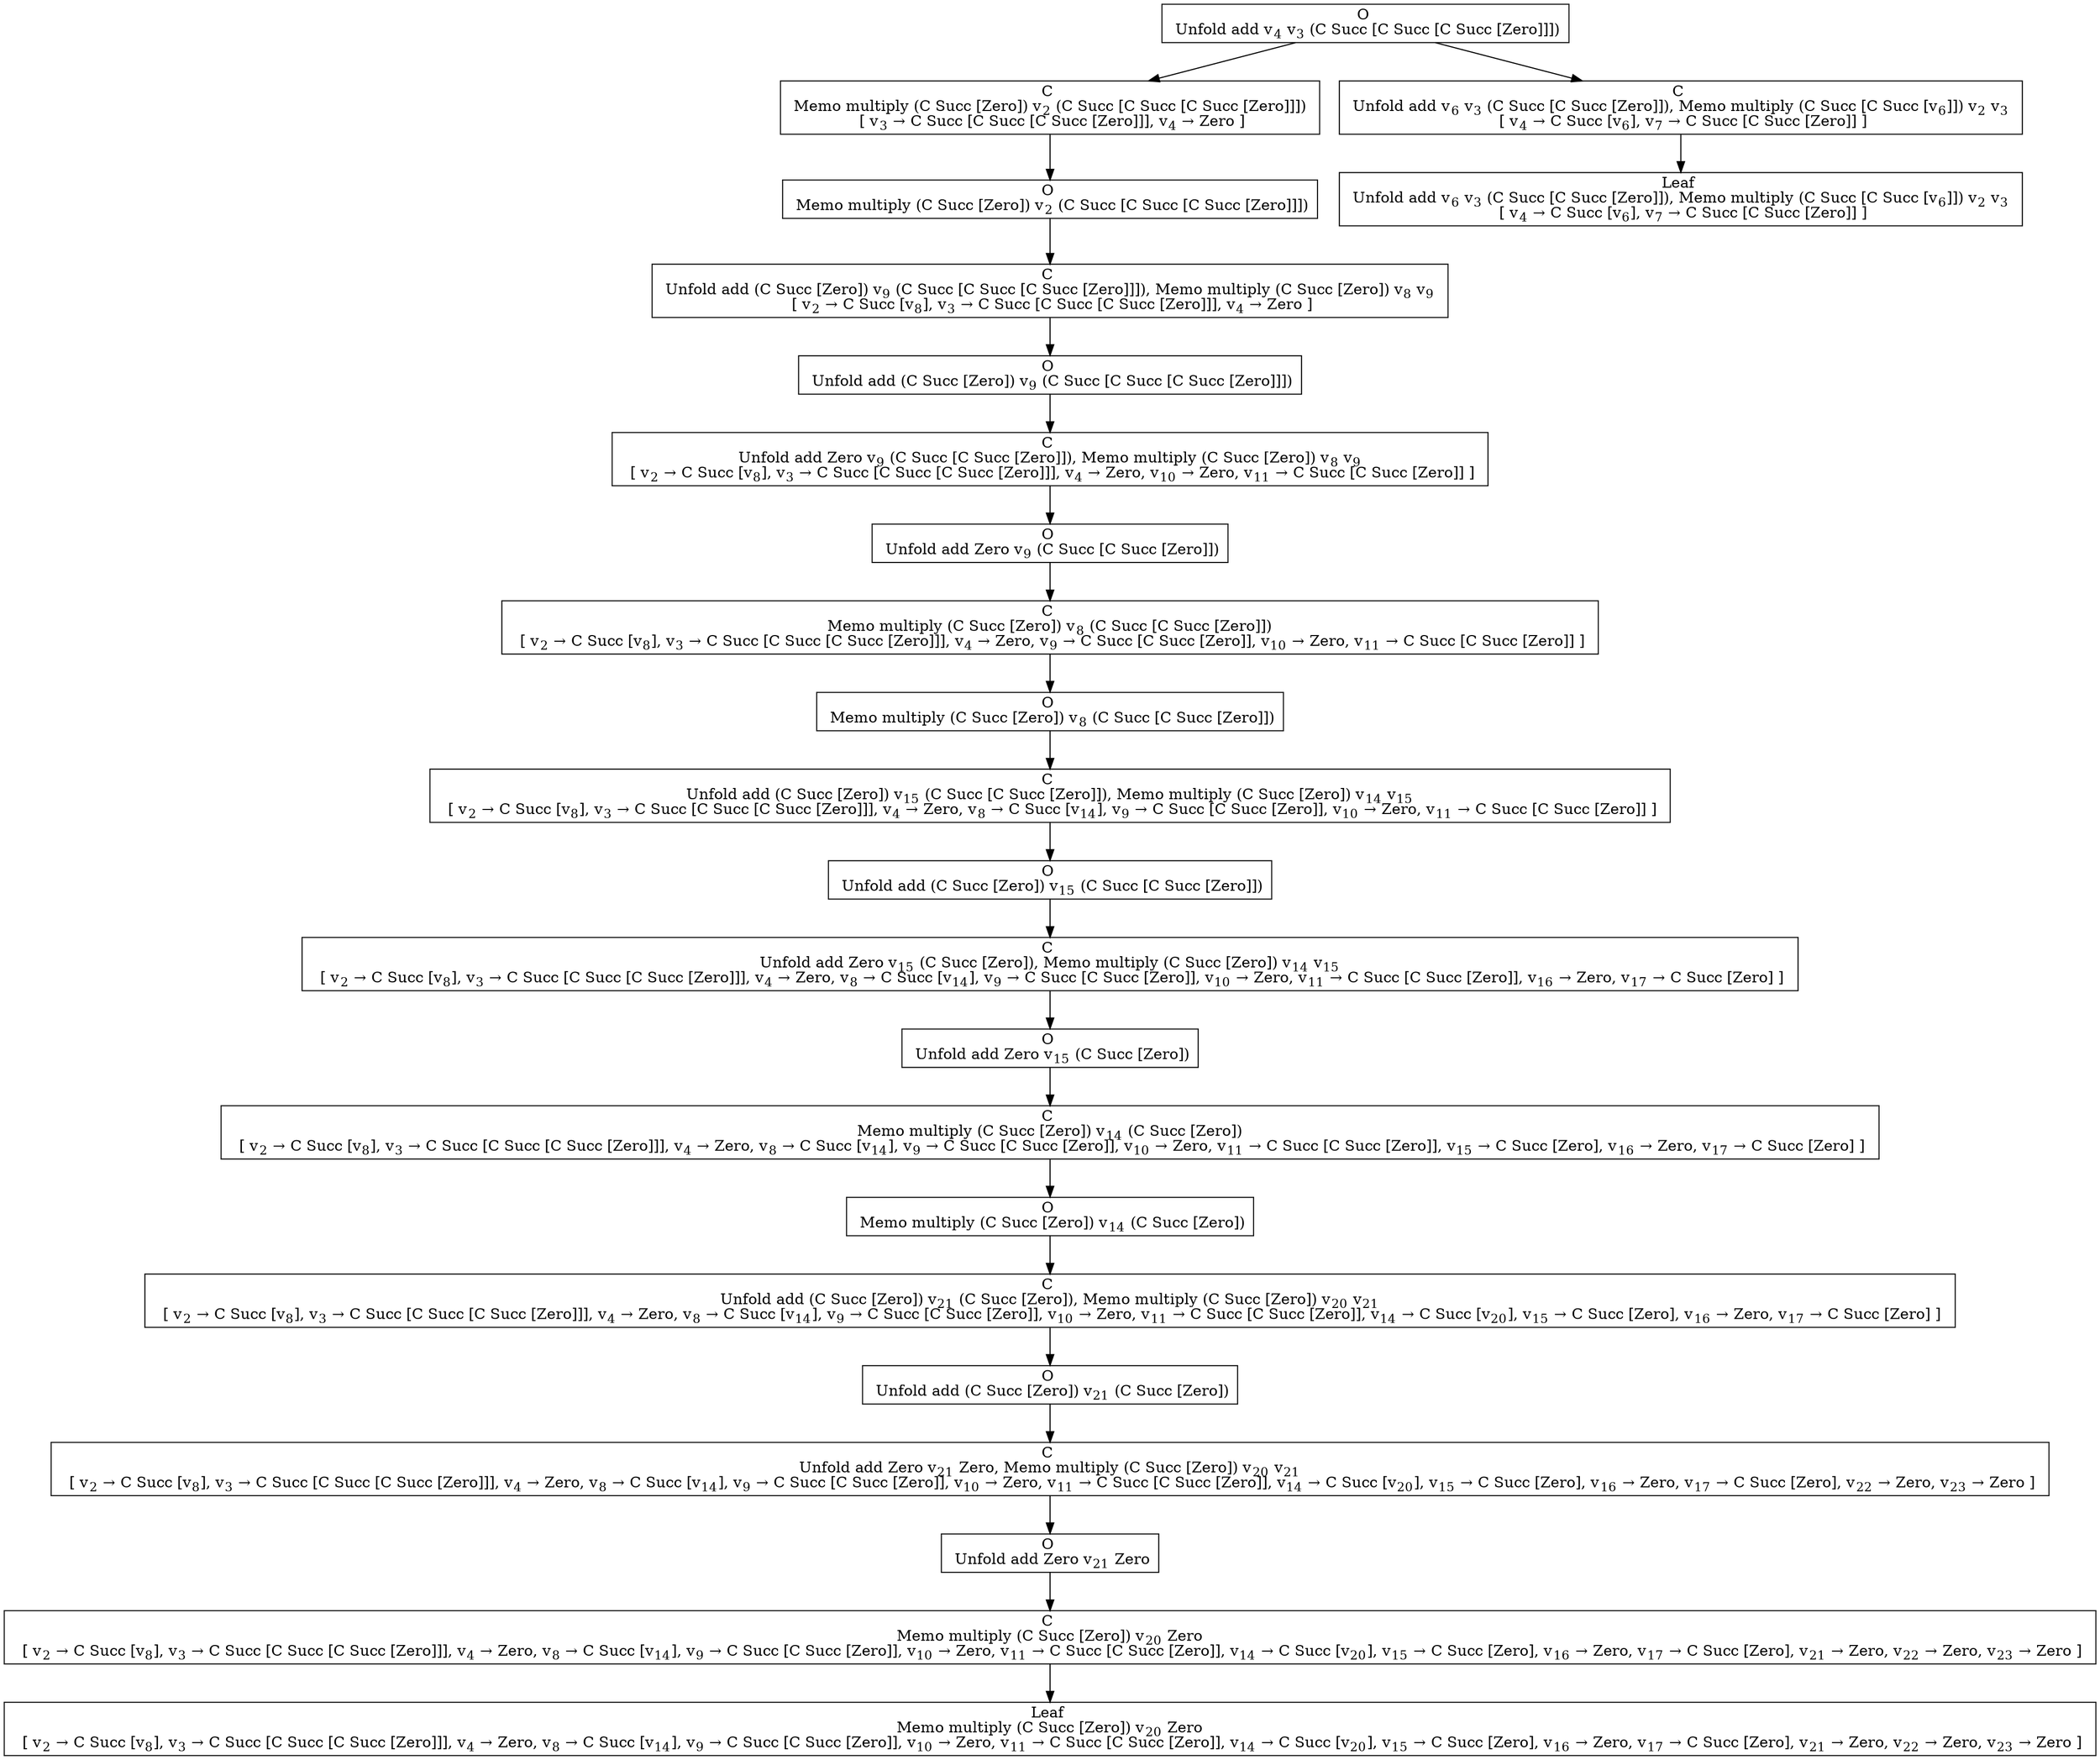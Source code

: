 digraph {
    graph [rankdir=TB
          ,bgcolor=transparent];
    node [shape=box
         ,fillcolor=white
         ,style=filled];
    0 [label=<O <BR/> Unfold add v<SUB>4</SUB> v<SUB>3</SUB> (C Succ [C Succ [C Succ [Zero]]])>];
    1 [label=<C <BR/> Memo multiply (C Succ [Zero]) v<SUB>2</SUB> (C Succ [C Succ [C Succ [Zero]]]) <BR/>  [ v<SUB>3</SUB> &rarr; C Succ [C Succ [C Succ [Zero]]], v<SUB>4</SUB> &rarr; Zero ] >];
    2 [label=<C <BR/> Unfold add v<SUB>6</SUB> v<SUB>3</SUB> (C Succ [C Succ [Zero]]), Memo multiply (C Succ [C Succ [v<SUB>6</SUB>]]) v<SUB>2</SUB> v<SUB>3</SUB> <BR/>  [ v<SUB>4</SUB> &rarr; C Succ [v<SUB>6</SUB>], v<SUB>7</SUB> &rarr; C Succ [C Succ [Zero]] ] >];
    3 [label=<O <BR/> Memo multiply (C Succ [Zero]) v<SUB>2</SUB> (C Succ [C Succ [C Succ [Zero]]])>];
    4 [label=<C <BR/> Unfold add (C Succ [Zero]) v<SUB>9</SUB> (C Succ [C Succ [C Succ [Zero]]]), Memo multiply (C Succ [Zero]) v<SUB>8</SUB> v<SUB>9</SUB> <BR/>  [ v<SUB>2</SUB> &rarr; C Succ [v<SUB>8</SUB>], v<SUB>3</SUB> &rarr; C Succ [C Succ [C Succ [Zero]]], v<SUB>4</SUB> &rarr; Zero ] >];
    5 [label=<O <BR/> Unfold add (C Succ [Zero]) v<SUB>9</SUB> (C Succ [C Succ [C Succ [Zero]]])>];
    6 [label=<C <BR/> Unfold add Zero v<SUB>9</SUB> (C Succ [C Succ [Zero]]), Memo multiply (C Succ [Zero]) v<SUB>8</SUB> v<SUB>9</SUB> <BR/>  [ v<SUB>2</SUB> &rarr; C Succ [v<SUB>8</SUB>], v<SUB>3</SUB> &rarr; C Succ [C Succ [C Succ [Zero]]], v<SUB>4</SUB> &rarr; Zero, v<SUB>10</SUB> &rarr; Zero, v<SUB>11</SUB> &rarr; C Succ [C Succ [Zero]] ] >];
    7 [label=<O <BR/> Unfold add Zero v<SUB>9</SUB> (C Succ [C Succ [Zero]])>];
    8 [label=<C <BR/> Memo multiply (C Succ [Zero]) v<SUB>8</SUB> (C Succ [C Succ [Zero]]) <BR/>  [ v<SUB>2</SUB> &rarr; C Succ [v<SUB>8</SUB>], v<SUB>3</SUB> &rarr; C Succ [C Succ [C Succ [Zero]]], v<SUB>4</SUB> &rarr; Zero, v<SUB>9</SUB> &rarr; C Succ [C Succ [Zero]], v<SUB>10</SUB> &rarr; Zero, v<SUB>11</SUB> &rarr; C Succ [C Succ [Zero]] ] >];
    9 [label=<O <BR/> Memo multiply (C Succ [Zero]) v<SUB>8</SUB> (C Succ [C Succ [Zero]])>];
    10 [label=<C <BR/> Unfold add (C Succ [Zero]) v<SUB>15</SUB> (C Succ [C Succ [Zero]]), Memo multiply (C Succ [Zero]) v<SUB>14</SUB> v<SUB>15</SUB> <BR/>  [ v<SUB>2</SUB> &rarr; C Succ [v<SUB>8</SUB>], v<SUB>3</SUB> &rarr; C Succ [C Succ [C Succ [Zero]]], v<SUB>4</SUB> &rarr; Zero, v<SUB>8</SUB> &rarr; C Succ [v<SUB>14</SUB>], v<SUB>9</SUB> &rarr; C Succ [C Succ [Zero]], v<SUB>10</SUB> &rarr; Zero, v<SUB>11</SUB> &rarr; C Succ [C Succ [Zero]] ] >];
    11 [label=<O <BR/> Unfold add (C Succ [Zero]) v<SUB>15</SUB> (C Succ [C Succ [Zero]])>];
    12 [label=<C <BR/> Unfold add Zero v<SUB>15</SUB> (C Succ [Zero]), Memo multiply (C Succ [Zero]) v<SUB>14</SUB> v<SUB>15</SUB> <BR/>  [ v<SUB>2</SUB> &rarr; C Succ [v<SUB>8</SUB>], v<SUB>3</SUB> &rarr; C Succ [C Succ [C Succ [Zero]]], v<SUB>4</SUB> &rarr; Zero, v<SUB>8</SUB> &rarr; C Succ [v<SUB>14</SUB>], v<SUB>9</SUB> &rarr; C Succ [C Succ [Zero]], v<SUB>10</SUB> &rarr; Zero, v<SUB>11</SUB> &rarr; C Succ [C Succ [Zero]], v<SUB>16</SUB> &rarr; Zero, v<SUB>17</SUB> &rarr; C Succ [Zero] ] >];
    13 [label=<O <BR/> Unfold add Zero v<SUB>15</SUB> (C Succ [Zero])>];
    14 [label=<C <BR/> Memo multiply (C Succ [Zero]) v<SUB>14</SUB> (C Succ [Zero]) <BR/>  [ v<SUB>2</SUB> &rarr; C Succ [v<SUB>8</SUB>], v<SUB>3</SUB> &rarr; C Succ [C Succ [C Succ [Zero]]], v<SUB>4</SUB> &rarr; Zero, v<SUB>8</SUB> &rarr; C Succ [v<SUB>14</SUB>], v<SUB>9</SUB> &rarr; C Succ [C Succ [Zero]], v<SUB>10</SUB> &rarr; Zero, v<SUB>11</SUB> &rarr; C Succ [C Succ [Zero]], v<SUB>15</SUB> &rarr; C Succ [Zero], v<SUB>16</SUB> &rarr; Zero, v<SUB>17</SUB> &rarr; C Succ [Zero] ] >];
    15 [label=<O <BR/> Memo multiply (C Succ [Zero]) v<SUB>14</SUB> (C Succ [Zero])>];
    16 [label=<C <BR/> Unfold add (C Succ [Zero]) v<SUB>21</SUB> (C Succ [Zero]), Memo multiply (C Succ [Zero]) v<SUB>20</SUB> v<SUB>21</SUB> <BR/>  [ v<SUB>2</SUB> &rarr; C Succ [v<SUB>8</SUB>], v<SUB>3</SUB> &rarr; C Succ [C Succ [C Succ [Zero]]], v<SUB>4</SUB> &rarr; Zero, v<SUB>8</SUB> &rarr; C Succ [v<SUB>14</SUB>], v<SUB>9</SUB> &rarr; C Succ [C Succ [Zero]], v<SUB>10</SUB> &rarr; Zero, v<SUB>11</SUB> &rarr; C Succ [C Succ [Zero]], v<SUB>14</SUB> &rarr; C Succ [v<SUB>20</SUB>], v<SUB>15</SUB> &rarr; C Succ [Zero], v<SUB>16</SUB> &rarr; Zero, v<SUB>17</SUB> &rarr; C Succ [Zero] ] >];
    17 [label=<O <BR/> Unfold add (C Succ [Zero]) v<SUB>21</SUB> (C Succ [Zero])>];
    18 [label=<C <BR/> Unfold add Zero v<SUB>21</SUB> Zero, Memo multiply (C Succ [Zero]) v<SUB>20</SUB> v<SUB>21</SUB> <BR/>  [ v<SUB>2</SUB> &rarr; C Succ [v<SUB>8</SUB>], v<SUB>3</SUB> &rarr; C Succ [C Succ [C Succ [Zero]]], v<SUB>4</SUB> &rarr; Zero, v<SUB>8</SUB> &rarr; C Succ [v<SUB>14</SUB>], v<SUB>9</SUB> &rarr; C Succ [C Succ [Zero]], v<SUB>10</SUB> &rarr; Zero, v<SUB>11</SUB> &rarr; C Succ [C Succ [Zero]], v<SUB>14</SUB> &rarr; C Succ [v<SUB>20</SUB>], v<SUB>15</SUB> &rarr; C Succ [Zero], v<SUB>16</SUB> &rarr; Zero, v<SUB>17</SUB> &rarr; C Succ [Zero], v<SUB>22</SUB> &rarr; Zero, v<SUB>23</SUB> &rarr; Zero ] >];
    19 [label=<O <BR/> Unfold add Zero v<SUB>21</SUB> Zero>];
    20 [label=<C <BR/> Memo multiply (C Succ [Zero]) v<SUB>20</SUB> Zero <BR/>  [ v<SUB>2</SUB> &rarr; C Succ [v<SUB>8</SUB>], v<SUB>3</SUB> &rarr; C Succ [C Succ [C Succ [Zero]]], v<SUB>4</SUB> &rarr; Zero, v<SUB>8</SUB> &rarr; C Succ [v<SUB>14</SUB>], v<SUB>9</SUB> &rarr; C Succ [C Succ [Zero]], v<SUB>10</SUB> &rarr; Zero, v<SUB>11</SUB> &rarr; C Succ [C Succ [Zero]], v<SUB>14</SUB> &rarr; C Succ [v<SUB>20</SUB>], v<SUB>15</SUB> &rarr; C Succ [Zero], v<SUB>16</SUB> &rarr; Zero, v<SUB>17</SUB> &rarr; C Succ [Zero], v<SUB>21</SUB> &rarr; Zero, v<SUB>22</SUB> &rarr; Zero, v<SUB>23</SUB> &rarr; Zero ] >];
    21 [label=<Leaf <BR/> Memo multiply (C Succ [Zero]) v<SUB>20</SUB> Zero <BR/>  [ v<SUB>2</SUB> &rarr; C Succ [v<SUB>8</SUB>], v<SUB>3</SUB> &rarr; C Succ [C Succ [C Succ [Zero]]], v<SUB>4</SUB> &rarr; Zero, v<SUB>8</SUB> &rarr; C Succ [v<SUB>14</SUB>], v<SUB>9</SUB> &rarr; C Succ [C Succ [Zero]], v<SUB>10</SUB> &rarr; Zero, v<SUB>11</SUB> &rarr; C Succ [C Succ [Zero]], v<SUB>14</SUB> &rarr; C Succ [v<SUB>20</SUB>], v<SUB>15</SUB> &rarr; C Succ [Zero], v<SUB>16</SUB> &rarr; Zero, v<SUB>17</SUB> &rarr; C Succ [Zero], v<SUB>21</SUB> &rarr; Zero, v<SUB>22</SUB> &rarr; Zero, v<SUB>23</SUB> &rarr; Zero ] >];
    22 [label=<Leaf <BR/> Unfold add v<SUB>6</SUB> v<SUB>3</SUB> (C Succ [C Succ [Zero]]), Memo multiply (C Succ [C Succ [v<SUB>6</SUB>]]) v<SUB>2</SUB> v<SUB>3</SUB> <BR/>  [ v<SUB>4</SUB> &rarr; C Succ [v<SUB>6</SUB>], v<SUB>7</SUB> &rarr; C Succ [C Succ [Zero]] ] >];
    0 -> 1 [label=""];
    0 -> 2 [label=""];
    1 -> 3 [label=""];
    2 -> 22 [label=""];
    3 -> 4 [label=""];
    4 -> 5 [label=""];
    5 -> 6 [label=""];
    6 -> 7 [label=""];
    7 -> 8 [label=""];
    8 -> 9 [label=""];
    9 -> 10 [label=""];
    10 -> 11 [label=""];
    11 -> 12 [label=""];
    12 -> 13 [label=""];
    13 -> 14 [label=""];
    14 -> 15 [label=""];
    15 -> 16 [label=""];
    16 -> 17 [label=""];
    17 -> 18 [label=""];
    18 -> 19 [label=""];
    19 -> 20 [label=""];
    20 -> 21 [label=""];
}